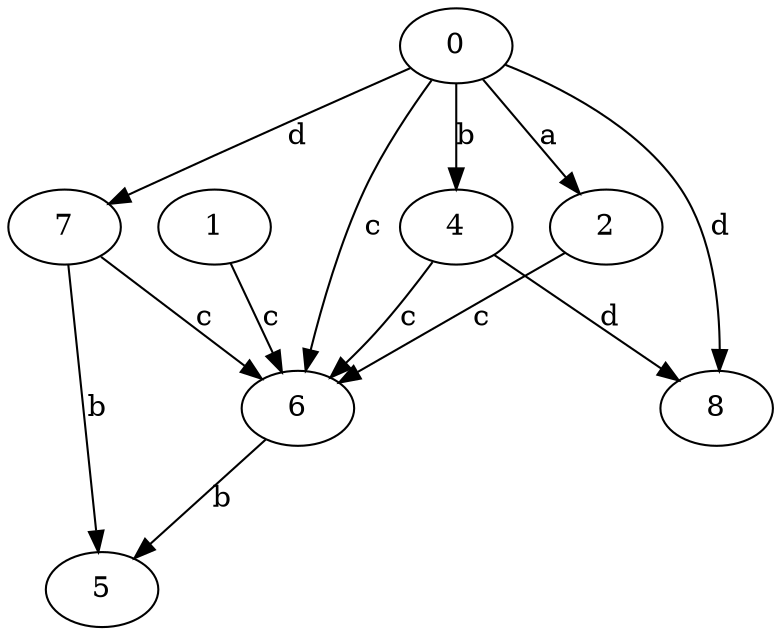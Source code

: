 strict digraph  {
0;
1;
2;
4;
5;
6;
7;
8;
0 -> 2  [label=a];
0 -> 4  [label=b];
0 -> 6  [label=c];
0 -> 7  [label=d];
0 -> 8  [label=d];
1 -> 6  [label=c];
2 -> 6  [label=c];
4 -> 6  [label=c];
4 -> 8  [label=d];
6 -> 5  [label=b];
7 -> 5  [label=b];
7 -> 6  [label=c];
}
